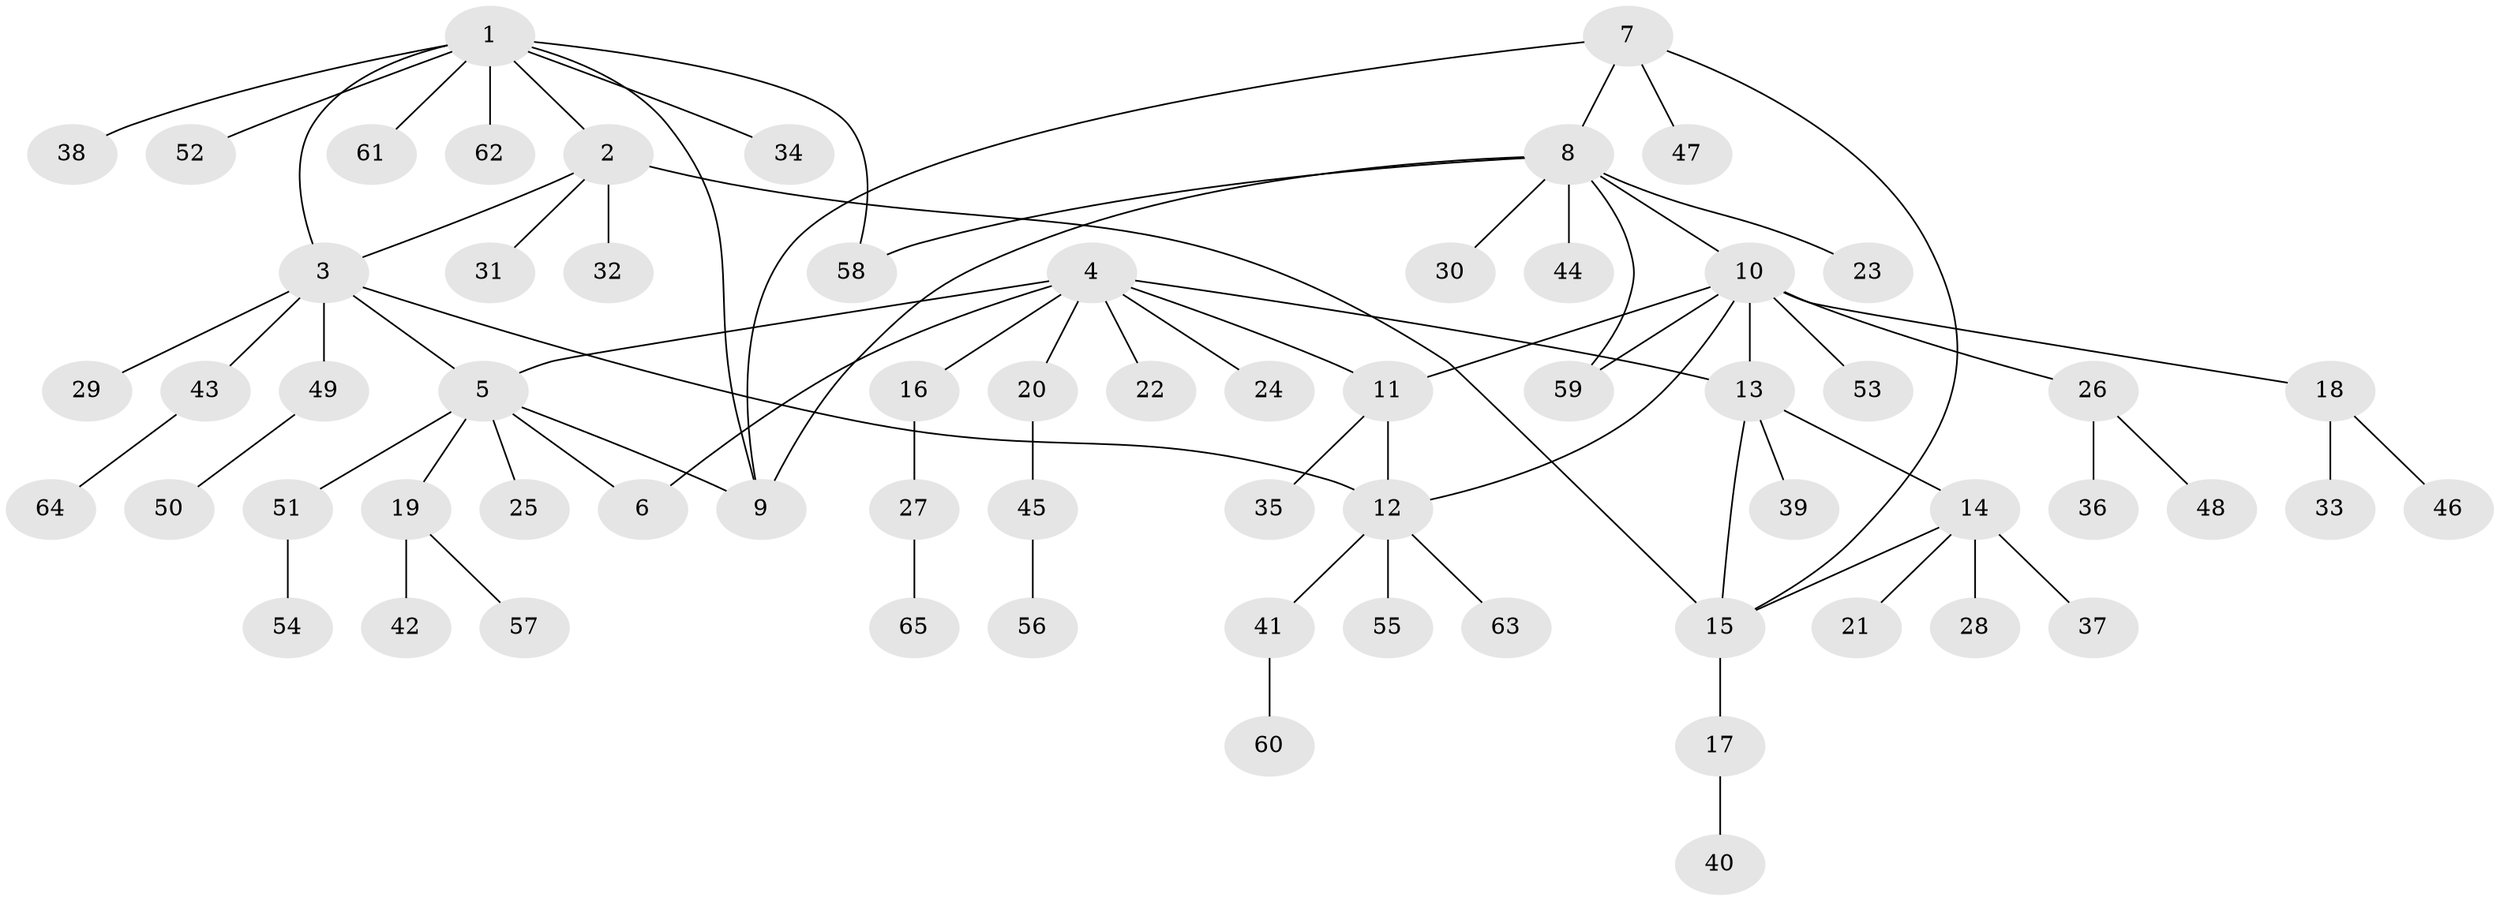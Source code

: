 // Generated by graph-tools (version 1.1) at 2025/37/03/09/25 02:37:19]
// undirected, 65 vertices, 77 edges
graph export_dot {
graph [start="1"]
  node [color=gray90,style=filled];
  1;
  2;
  3;
  4;
  5;
  6;
  7;
  8;
  9;
  10;
  11;
  12;
  13;
  14;
  15;
  16;
  17;
  18;
  19;
  20;
  21;
  22;
  23;
  24;
  25;
  26;
  27;
  28;
  29;
  30;
  31;
  32;
  33;
  34;
  35;
  36;
  37;
  38;
  39;
  40;
  41;
  42;
  43;
  44;
  45;
  46;
  47;
  48;
  49;
  50;
  51;
  52;
  53;
  54;
  55;
  56;
  57;
  58;
  59;
  60;
  61;
  62;
  63;
  64;
  65;
  1 -- 2;
  1 -- 3;
  1 -- 9;
  1 -- 34;
  1 -- 38;
  1 -- 52;
  1 -- 58;
  1 -- 61;
  1 -- 62;
  2 -- 3;
  2 -- 15;
  2 -- 31;
  2 -- 32;
  3 -- 5;
  3 -- 12;
  3 -- 29;
  3 -- 43;
  3 -- 49;
  4 -- 5;
  4 -- 6;
  4 -- 11;
  4 -- 13;
  4 -- 16;
  4 -- 20;
  4 -- 22;
  4 -- 24;
  5 -- 6;
  5 -- 9;
  5 -- 19;
  5 -- 25;
  5 -- 51;
  7 -- 8;
  7 -- 9;
  7 -- 15;
  7 -- 47;
  8 -- 9;
  8 -- 10;
  8 -- 23;
  8 -- 30;
  8 -- 44;
  8 -- 58;
  8 -- 59;
  10 -- 11;
  10 -- 12;
  10 -- 13;
  10 -- 18;
  10 -- 26;
  10 -- 53;
  10 -- 59;
  11 -- 12;
  11 -- 35;
  12 -- 41;
  12 -- 55;
  12 -- 63;
  13 -- 14;
  13 -- 15;
  13 -- 39;
  14 -- 15;
  14 -- 21;
  14 -- 28;
  14 -- 37;
  15 -- 17;
  16 -- 27;
  17 -- 40;
  18 -- 33;
  18 -- 46;
  19 -- 42;
  19 -- 57;
  20 -- 45;
  26 -- 36;
  26 -- 48;
  27 -- 65;
  41 -- 60;
  43 -- 64;
  45 -- 56;
  49 -- 50;
  51 -- 54;
}

